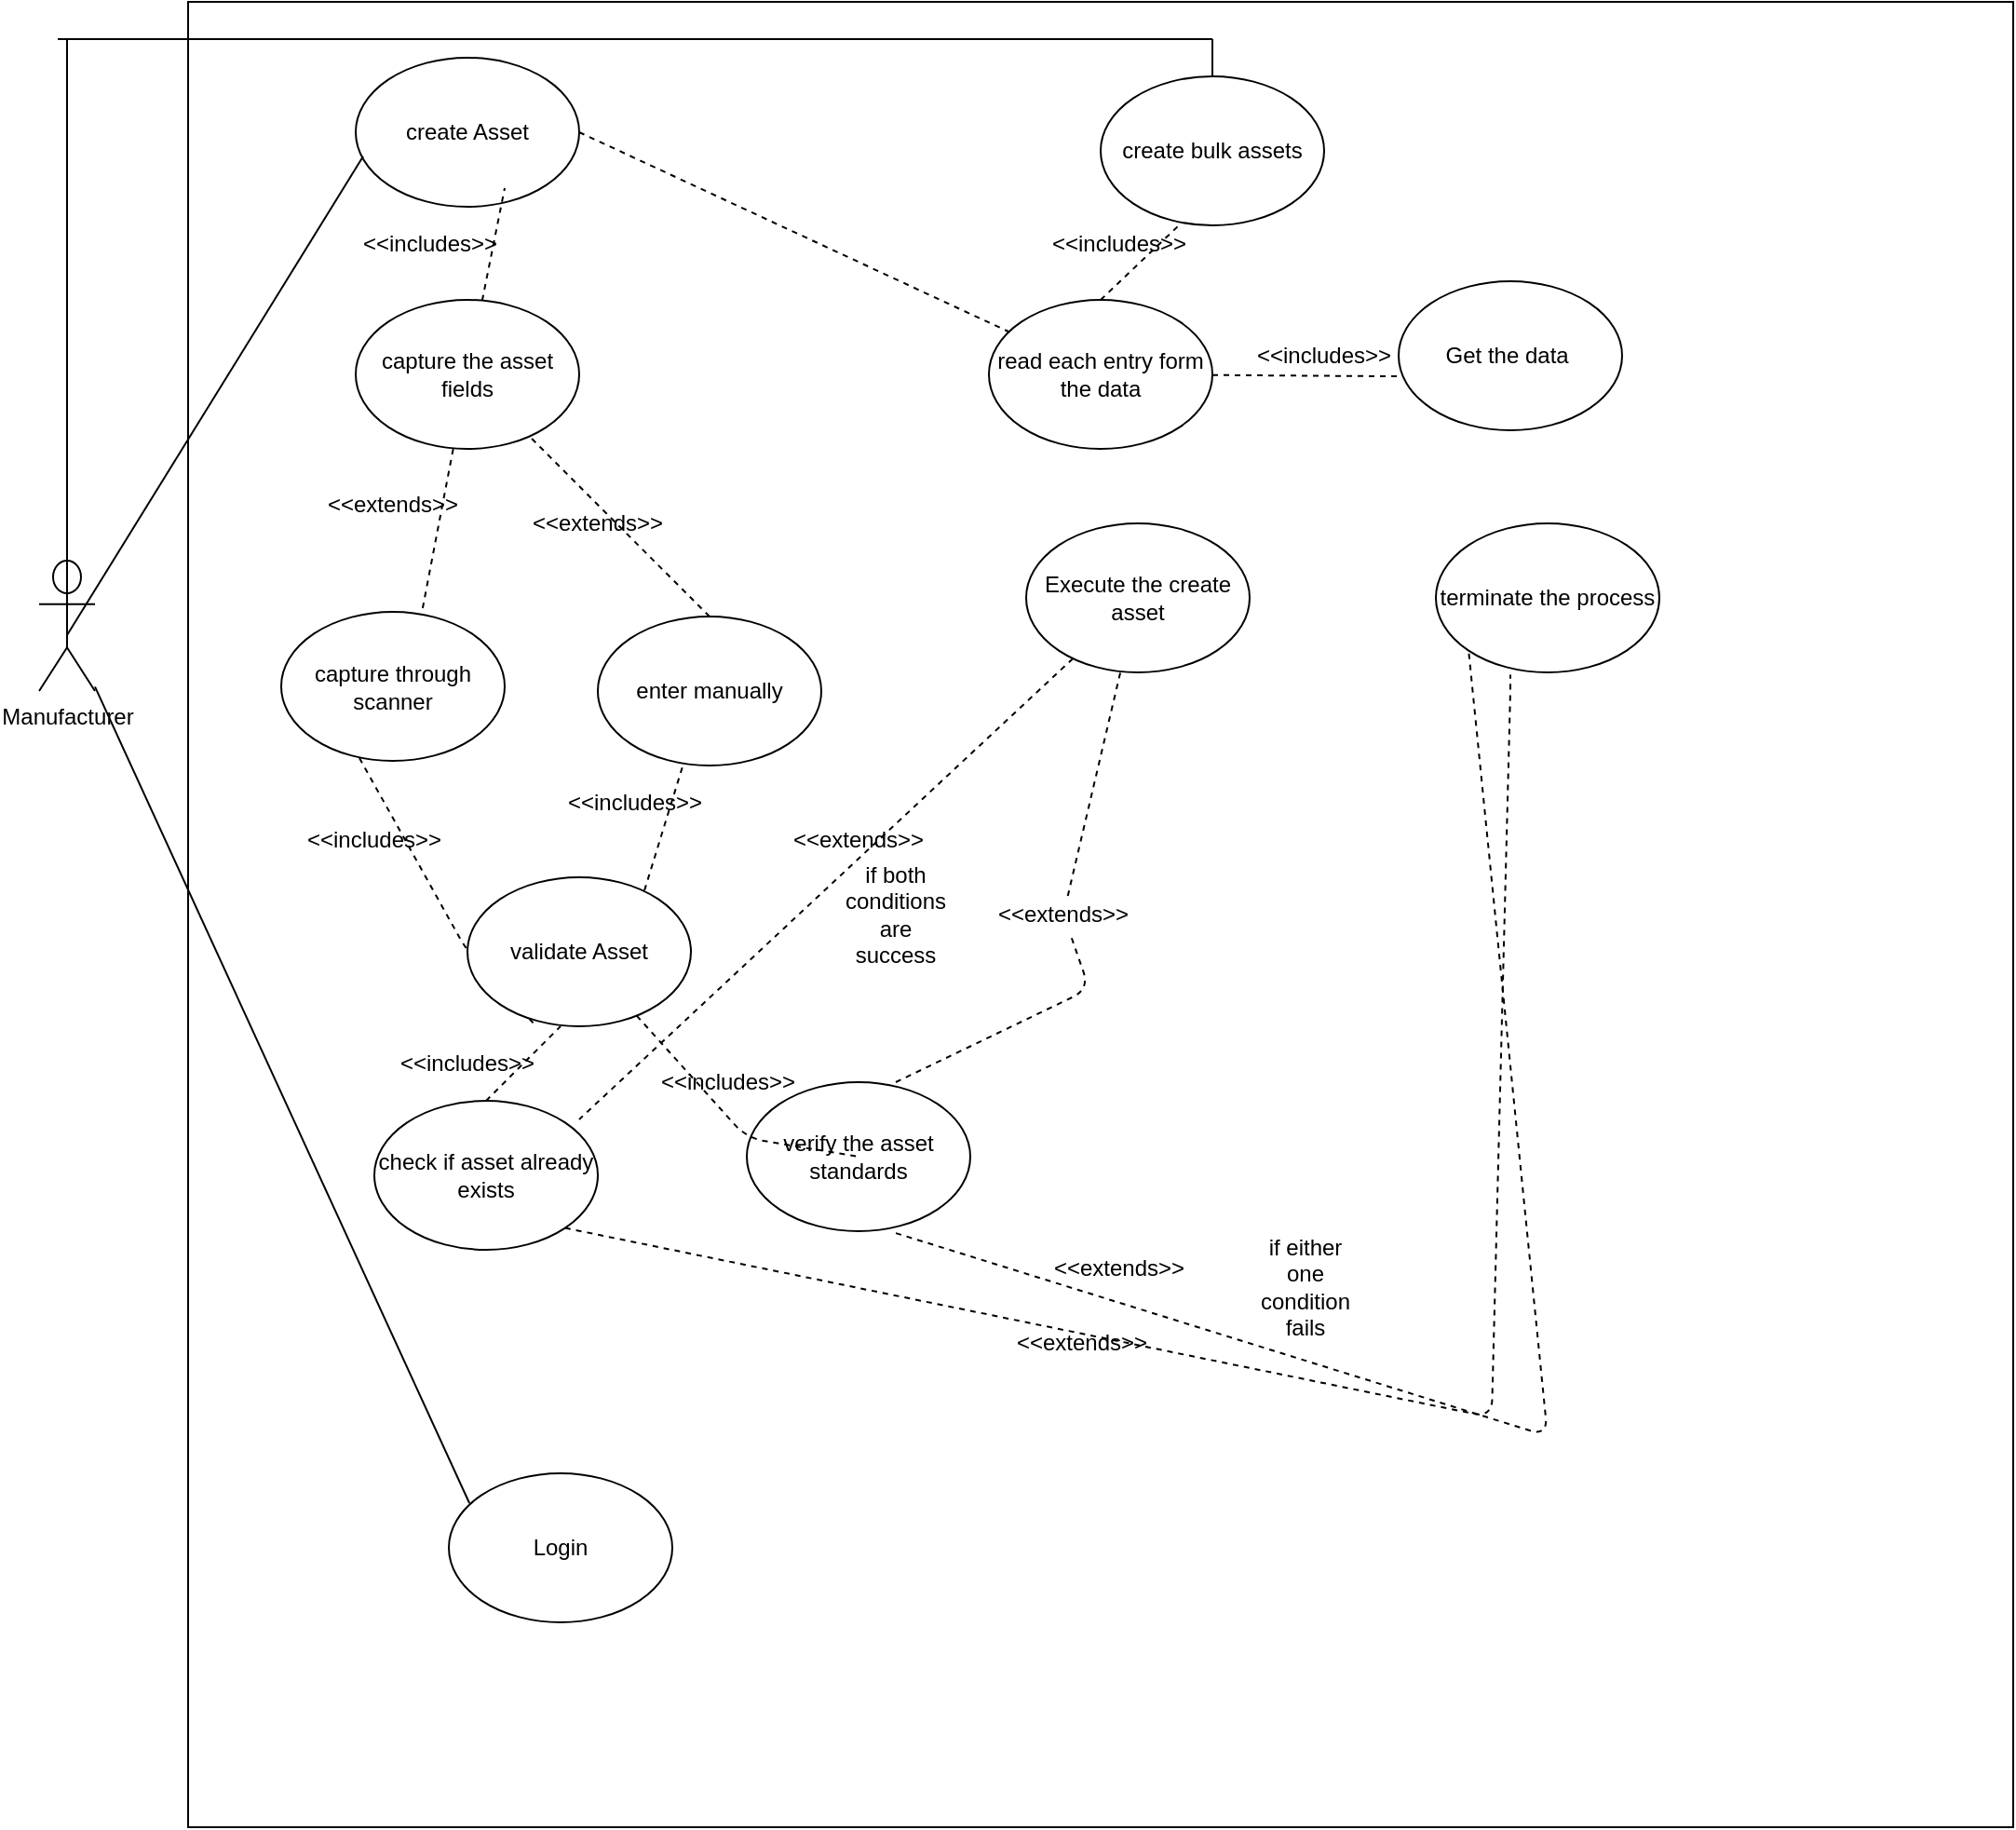 <mxfile version="11.2.1" type="device" pages="1"><diagram id="Il1Lc7DYw5DNh8polnAA" name="Page-1"><mxGraphModel dx="1355" dy="808" grid="1" gridSize="10" guides="1" tooltips="1" connect="1" arrows="1" fold="1" page="1" pageScale="1" pageWidth="850" pageHeight="1100" math="0" shadow="0"><root><mxCell id="0"/><mxCell id="1" parent="0"/><mxCell id="WBCUKQyD65QfUtzlDn2U-1" value="Manufacturer" style="shape=umlActor;verticalLabelPosition=bottom;labelBackgroundColor=#ffffff;verticalAlign=top;html=1;outlineConnect=0;" vertex="1" parent="1"><mxGeometry x="40" y="320" width="30" height="70" as="geometry"/></mxCell><mxCell id="WBCUKQyD65QfUtzlDn2U-4" value="" style="whiteSpace=wrap;html=1;aspect=fixed;" vertex="1" parent="1"><mxGeometry x="120" y="20" width="980" height="980" as="geometry"/></mxCell><mxCell id="WBCUKQyD65QfUtzlDn2U-7" value="create Asset" style="ellipse;whiteSpace=wrap;html=1;" vertex="1" parent="1"><mxGeometry x="210" y="50" width="120" height="80" as="geometry"/></mxCell><mxCell id="WBCUKQyD65QfUtzlDn2U-9" value="check if asset already exists" style="ellipse;whiteSpace=wrap;html=1;" vertex="1" parent="1"><mxGeometry x="220" y="610" width="120" height="80" as="geometry"/></mxCell><mxCell id="WBCUKQyD65QfUtzlDn2U-10" value="verify the asset standards" style="ellipse;whiteSpace=wrap;html=1;" vertex="1" parent="1"><mxGeometry x="420" y="600" width="120" height="80" as="geometry"/></mxCell><mxCell id="WBCUKQyD65QfUtzlDn2U-12" value="capture through scanner" style="ellipse;whiteSpace=wrap;html=1;" vertex="1" parent="1"><mxGeometry x="170" y="347.5" width="120" height="80" as="geometry"/></mxCell><mxCell id="WBCUKQyD65QfUtzlDn2U-13" value="enter manually" style="ellipse;whiteSpace=wrap;html=1;" vertex="1" parent="1"><mxGeometry x="340" y="350" width="120" height="80" as="geometry"/></mxCell><mxCell id="WBCUKQyD65QfUtzlDn2U-14" value="create bulk assets" style="ellipse;whiteSpace=wrap;html=1;" vertex="1" parent="1"><mxGeometry x="610" y="60" width="120" height="80" as="geometry"/></mxCell><mxCell id="WBCUKQyD65QfUtzlDn2U-15" value="read each entry form the data" style="ellipse;whiteSpace=wrap;html=1;" vertex="1" parent="1"><mxGeometry x="550" y="180" width="120" height="80" as="geometry"/></mxCell><mxCell id="WBCUKQyD65QfUtzlDn2U-17" value="" style="endArrow=none;dashed=1;html=1;" edge="1" parent="1" source="WBCUKQyD65QfUtzlDn2U-11"><mxGeometry width="50" height="50" relative="1" as="geometry"><mxPoint x="240" y="170" as="sourcePoint"/><mxPoint x="290" y="120" as="targetPoint"/></mxGeometry></mxCell><mxCell id="WBCUKQyD65QfUtzlDn2U-18" value="&amp;lt;&amp;lt;includes&amp;gt;&amp;gt;" style="text;html=1;strokeColor=none;fillColor=none;align=center;verticalAlign=middle;whiteSpace=wrap;rounded=0;" vertex="1" parent="1"><mxGeometry x="230" y="140" width="40" height="20" as="geometry"/></mxCell><mxCell id="WBCUKQyD65QfUtzlDn2U-26" value="" style="endArrow=none;dashed=1;html=1;entryX=0.308;entryY=1;entryDx=0;entryDy=0;entryPerimeter=0;exitX=0.35;exitY=0.981;exitDx=0;exitDy=0;exitPerimeter=0;" edge="1" parent="1" source="WBCUKQyD65QfUtzlDn2U-12" target="WBCUKQyD65QfUtzlDn2U-8"><mxGeometry width="50" height="50" relative="1" as="geometry"><mxPoint x="210" y="280" as="sourcePoint"/><mxPoint x="250" y="240" as="targetPoint"/><Array as="points"><mxPoint x="270" y="530"/></Array></mxGeometry></mxCell><mxCell id="WBCUKQyD65QfUtzlDn2U-29" value="" style="endArrow=none;dashed=1;html=1;entryX=0.35;entryY=1;entryDx=0;entryDy=0;entryPerimeter=0;" edge="1" parent="1" target="WBCUKQyD65QfUtzlDn2U-14"><mxGeometry width="50" height="50" relative="1" as="geometry"><mxPoint x="610" y="180" as="sourcePoint"/><mxPoint x="660" y="130" as="targetPoint"/></mxGeometry></mxCell><mxCell id="WBCUKQyD65QfUtzlDn2U-38" value="" style="endArrow=none;html=1;entryX=0.033;entryY=0.663;entryDx=0;entryDy=0;entryPerimeter=0;" edge="1" parent="1" target="WBCUKQyD65QfUtzlDn2U-7"><mxGeometry width="50" height="50" relative="1" as="geometry"><mxPoint x="55" y="360" as="sourcePoint"/><mxPoint x="105" y="280" as="targetPoint"/></mxGeometry></mxCell><mxCell id="WBCUKQyD65QfUtzlDn2U-41" value="" style="endArrow=none;html=1;exitX=0.5;exitY=0.5;exitDx=0;exitDy=0;exitPerimeter=0;" edge="1" parent="1" source="WBCUKQyD65QfUtzlDn2U-1"><mxGeometry width="50" height="50" relative="1" as="geometry"><mxPoint x="60" y="360" as="sourcePoint"/><mxPoint x="55" y="40" as="targetPoint"/></mxGeometry></mxCell><mxCell id="WBCUKQyD65QfUtzlDn2U-42" value="" style="endArrow=none;html=1;" edge="1" parent="1"><mxGeometry width="50" height="50" relative="1" as="geometry"><mxPoint x="50" y="40" as="sourcePoint"/><mxPoint x="670" y="40" as="targetPoint"/></mxGeometry></mxCell><mxCell id="WBCUKQyD65QfUtzlDn2U-43" value="" style="endArrow=none;html=1;" edge="1" parent="1" source="WBCUKQyD65QfUtzlDn2U-14"><mxGeometry width="50" height="50" relative="1" as="geometry"><mxPoint x="645" y="70" as="sourcePoint"/><mxPoint x="670" y="40" as="targetPoint"/></mxGeometry></mxCell><mxCell id="WBCUKQyD65QfUtzlDn2U-46" value="" style="endArrow=none;dashed=1;html=1;exitX=1;exitY=0.5;exitDx=0;exitDy=0;" edge="1" parent="1" source="WBCUKQyD65QfUtzlDn2U-7" target="WBCUKQyD65QfUtzlDn2U-15"><mxGeometry width="50" height="50" relative="1" as="geometry"><mxPoint x="30" y="1540" as="sourcePoint"/><mxPoint x="80" y="1490" as="targetPoint"/></mxGeometry></mxCell><mxCell id="WBCUKQyD65QfUtzlDn2U-48" value="" style="endArrow=none;dashed=1;html=1;exitX=0.5;exitY=0;exitDx=0;exitDy=0;" edge="1" parent="1" source="WBCUKQyD65QfUtzlDn2U-13" target="WBCUKQyD65QfUtzlDn2U-11"><mxGeometry width="50" height="50" relative="1" as="geometry"><mxPoint x="330" y="505" as="sourcePoint"/><mxPoint x="380" y="455" as="targetPoint"/></mxGeometry></mxCell><mxCell id="WBCUKQyD65QfUtzlDn2U-49" value="" style="endArrow=none;dashed=1;html=1;entryX=0.383;entryY=0.988;entryDx=0;entryDy=0;entryPerimeter=0;exitX=0.792;exitY=0.088;exitDx=0;exitDy=0;exitPerimeter=0;" edge="1" parent="1" source="WBCUKQyD65QfUtzlDn2U-8" target="WBCUKQyD65QfUtzlDn2U-13"><mxGeometry width="50" height="50" relative="1" as="geometry"><mxPoint x="675.699" y="707.181" as="sourcePoint"/><mxPoint x="190" y="740" as="targetPoint"/></mxGeometry></mxCell><mxCell id="WBCUKQyD65QfUtzlDn2U-50" value="Execute the create asset" style="ellipse;whiteSpace=wrap;html=1;" vertex="1" parent="1"><mxGeometry x="570" y="300" width="120" height="80" as="geometry"/></mxCell><mxCell id="WBCUKQyD65QfUtzlDn2U-51" value="terminate the process" style="ellipse;whiteSpace=wrap;html=1;" vertex="1" parent="1"><mxGeometry x="790" y="300" width="120" height="80" as="geometry"/></mxCell><mxCell id="WBCUKQyD65QfUtzlDn2U-52" value="" style="endArrow=none;dashed=1;html=1;" edge="1" parent="1" source="WBCUKQyD65QfUtzlDn2U-86" target="WBCUKQyD65QfUtzlDn2U-50"><mxGeometry width="50" height="50" relative="1" as="geometry"><mxPoint x="500" y="600" as="sourcePoint"/><mxPoint x="460" y="600" as="targetPoint"/><Array as="points"/></mxGeometry></mxCell><mxCell id="WBCUKQyD65QfUtzlDn2U-54" value="" style="endArrow=none;dashed=1;html=1;" edge="1" parent="1" source="WBCUKQyD65QfUtzlDn2U-8" target="WBCUKQyD65QfUtzlDn2U-10"><mxGeometry width="50" height="50" relative="1" as="geometry"><mxPoint x="401" y="370" as="sourcePoint"/><mxPoint x="460" y="315" as="targetPoint"/><Array as="points"><mxPoint x="420" y="630"/><mxPoint x="480" y="640"/></Array></mxGeometry></mxCell><mxCell id="WBCUKQyD65QfUtzlDn2U-56" value="" style="endArrow=none;dashed=1;html=1;exitX=1;exitY=1;exitDx=0;exitDy=0;" edge="1" parent="1" source="WBCUKQyD65QfUtzlDn2U-9"><mxGeometry width="50" height="50" relative="1" as="geometry"><mxPoint x="640" y="770" as="sourcePoint"/><mxPoint x="830" y="390" as="targetPoint"/><Array as="points"><mxPoint x="820" y="780"/><mxPoint x="830" y="390"/><mxPoint x="830" y="380"/></Array></mxGeometry></mxCell><mxCell id="WBCUKQyD65QfUtzlDn2U-57" value="" style="endArrow=none;dashed=1;html=1;exitX=0.667;exitY=1.013;exitDx=0;exitDy=0;exitPerimeter=0;entryX=0;entryY=1;entryDx=0;entryDy=0;" edge="1" parent="1" source="WBCUKQyD65QfUtzlDn2U-10" target="WBCUKQyD65QfUtzlDn2U-51"><mxGeometry width="50" height="50" relative="1" as="geometry"><mxPoint x="600" y="560" as="sourcePoint"/><mxPoint x="810" y="380" as="targetPoint"/><Array as="points"><mxPoint x="850" y="790"/></Array></mxGeometry></mxCell><mxCell id="WBCUKQyD65QfUtzlDn2U-60" value="Login" style="ellipse;whiteSpace=wrap;html=1;" vertex="1" parent="1"><mxGeometry x="260" y="810" width="120" height="80" as="geometry"/></mxCell><mxCell id="WBCUKQyD65QfUtzlDn2U-61" value="" style="endArrow=none;html=1;exitX=0.092;exitY=0.2;exitDx=0;exitDy=0;exitPerimeter=0;" edge="1" parent="1" source="WBCUKQyD65QfUtzlDn2U-60" target="WBCUKQyD65QfUtzlDn2U-1"><mxGeometry width="50" height="50" relative="1" as="geometry"><mxPoint x="15" y="400" as="sourcePoint"/><mxPoint x="60" y="360" as="targetPoint"/></mxGeometry></mxCell><mxCell id="WBCUKQyD65QfUtzlDn2U-63" value="Get the data&amp;nbsp;" style="ellipse;whiteSpace=wrap;html=1;" vertex="1" parent="1"><mxGeometry x="770" y="170" width="120" height="80" as="geometry"/></mxCell><mxCell id="WBCUKQyD65QfUtzlDn2U-64" value="" style="endArrow=none;dashed=1;html=1;entryX=-0.008;entryY=0.638;entryDx=0;entryDy=0;entryPerimeter=0;" edge="1" parent="1" source="WBCUKQyD65QfUtzlDn2U-15" target="WBCUKQyD65QfUtzlDn2U-63"><mxGeometry width="50" height="50" relative="1" as="geometry"><mxPoint x="730" y="235" as="sourcePoint"/><mxPoint x="780" y="185" as="targetPoint"/></mxGeometry></mxCell><mxCell id="WBCUKQyD65QfUtzlDn2U-11" value="capture the asset fields" style="ellipse;whiteSpace=wrap;html=1;" vertex="1" parent="1"><mxGeometry x="210" y="180" width="120" height="80" as="geometry"/></mxCell><mxCell id="WBCUKQyD65QfUtzlDn2U-65" value="" style="endArrow=none;dashed=1;html=1;exitX=0.633;exitY=-0.025;exitDx=0;exitDy=0;exitPerimeter=0;" edge="1" parent="1" source="WBCUKQyD65QfUtzlDn2U-12" target="WBCUKQyD65QfUtzlDn2U-11"><mxGeometry width="50" height="50" relative="1" as="geometry"><mxPoint x="355.96" y="598" as="sourcePoint"/><mxPoint x="270" y="460" as="targetPoint"/></mxGeometry></mxCell><mxCell id="WBCUKQyD65QfUtzlDn2U-8" value="validate Asset" style="ellipse;whiteSpace=wrap;html=1;" vertex="1" parent="1"><mxGeometry x="270" y="490" width="120" height="80" as="geometry"/></mxCell><mxCell id="WBCUKQyD65QfUtzlDn2U-66" value="" style="endArrow=none;dashed=1;html=1;" edge="1" parent="1" source="WBCUKQyD65QfUtzlDn2U-50"><mxGeometry width="50" height="50" relative="1" as="geometry"><mxPoint x="602.151" y="375.43" as="sourcePoint"/><mxPoint x="330" y="620" as="targetPoint"/></mxGeometry></mxCell><mxCell id="WBCUKQyD65QfUtzlDn2U-70" value="" style="endArrow=none;dashed=1;html=1;" edge="1" parent="1"><mxGeometry width="50" height="50" relative="1" as="geometry"><mxPoint x="280" y="610" as="sourcePoint"/><mxPoint x="320" y="570" as="targetPoint"/></mxGeometry></mxCell><mxCell id="WBCUKQyD65QfUtzlDn2U-76" value="&amp;lt;&amp;lt;extends&amp;gt;&amp;gt;" style="text;html=1;strokeColor=none;fillColor=none;align=center;verticalAlign=middle;whiteSpace=wrap;rounded=0;" vertex="1" parent="1"><mxGeometry x="320" y="290" width="40" height="20" as="geometry"/></mxCell><mxCell id="WBCUKQyD65QfUtzlDn2U-77" value="&amp;lt;&amp;lt;extends&amp;gt;&amp;gt;" style="text;html=1;strokeColor=none;fillColor=none;align=center;verticalAlign=middle;whiteSpace=wrap;rounded=0;" vertex="1" parent="1"><mxGeometry x="210" y="280" width="40" height="20" as="geometry"/></mxCell><mxCell id="WBCUKQyD65QfUtzlDn2U-79" value="&amp;lt;&amp;lt;includes&amp;gt;&amp;gt;" style="text;html=1;strokeColor=none;fillColor=none;align=center;verticalAlign=middle;whiteSpace=wrap;rounded=0;" vertex="1" parent="1"><mxGeometry x="200" y="460" width="40" height="20" as="geometry"/></mxCell><mxCell id="WBCUKQyD65QfUtzlDn2U-80" value="&amp;lt;&amp;lt;includes&amp;gt;&amp;gt;" style="text;html=1;strokeColor=none;fillColor=none;align=center;verticalAlign=middle;whiteSpace=wrap;rounded=0;" vertex="1" parent="1"><mxGeometry x="340" y="440" width="40" height="20" as="geometry"/></mxCell><mxCell id="WBCUKQyD65QfUtzlDn2U-81" value="&amp;lt;&amp;lt;includes&amp;gt;&amp;gt;" style="text;html=1;strokeColor=none;fillColor=none;align=center;verticalAlign=middle;whiteSpace=wrap;rounded=0;" vertex="1" parent="1"><mxGeometry x="250" y="580" width="40" height="20" as="geometry"/></mxCell><mxCell id="WBCUKQyD65QfUtzlDn2U-84" value="&amp;lt;&amp;lt;includes&amp;gt;&amp;gt;" style="text;html=1;strokeColor=none;fillColor=none;align=center;verticalAlign=middle;whiteSpace=wrap;rounded=0;" vertex="1" parent="1"><mxGeometry x="390" y="590" width="40" height="20" as="geometry"/></mxCell><mxCell id="WBCUKQyD65QfUtzlDn2U-85" value="&amp;lt;&amp;lt;extends&amp;gt;&amp;gt;" style="text;html=1;strokeColor=none;fillColor=none;align=center;verticalAlign=middle;whiteSpace=wrap;rounded=0;" vertex="1" parent="1"><mxGeometry x="460" y="460" width="40" height="20" as="geometry"/></mxCell><mxCell id="WBCUKQyD65QfUtzlDn2U-86" value="&amp;lt;&amp;lt;extends&amp;gt;&amp;gt;" style="text;html=1;strokeColor=none;fillColor=none;align=center;verticalAlign=middle;whiteSpace=wrap;rounded=0;" vertex="1" parent="1"><mxGeometry x="570" y="500" width="40" height="20" as="geometry"/></mxCell><mxCell id="WBCUKQyD65QfUtzlDn2U-87" value="" style="endArrow=none;dashed=1;html=1;" edge="1" parent="1" target="WBCUKQyD65QfUtzlDn2U-86"><mxGeometry width="50" height="50" relative="1" as="geometry"><mxPoint x="500" y="600" as="sourcePoint"/><mxPoint x="625.064" y="379.864" as="targetPoint"/><Array as="points"><mxPoint x="604" y="550"/></Array></mxGeometry></mxCell><mxCell id="WBCUKQyD65QfUtzlDn2U-88" value="if both conditions are success" style="text;html=1;strokeColor=none;fillColor=none;align=center;verticalAlign=middle;whiteSpace=wrap;rounded=0;" vertex="1" parent="1"><mxGeometry x="480" y="500" width="40" height="20" as="geometry"/></mxCell><mxCell id="WBCUKQyD65QfUtzlDn2U-89" value="if either one condition fails" style="text;html=1;strokeColor=none;fillColor=none;align=center;verticalAlign=middle;whiteSpace=wrap;rounded=0;" vertex="1" parent="1"><mxGeometry x="700" y="700" width="40" height="20" as="geometry"/></mxCell><mxCell id="WBCUKQyD65QfUtzlDn2U-90" value="&amp;lt;&amp;lt;extends&amp;gt;&amp;gt;" style="text;html=1;strokeColor=none;fillColor=none;align=center;verticalAlign=middle;whiteSpace=wrap;rounded=0;" vertex="1" parent="1"><mxGeometry x="600" y="690" width="40" height="20" as="geometry"/></mxCell><mxCell id="WBCUKQyD65QfUtzlDn2U-91" value="&amp;lt;&amp;lt;extends&amp;gt;&amp;gt;" style="text;html=1;strokeColor=none;fillColor=none;align=center;verticalAlign=middle;whiteSpace=wrap;rounded=0;" vertex="1" parent="1"><mxGeometry x="580" y="730" width="40" height="20" as="geometry"/></mxCell><mxCell id="WBCUKQyD65QfUtzlDn2U-92" value="&amp;lt;&amp;lt;includes&amp;gt;&amp;gt;" style="text;html=1;strokeColor=none;fillColor=none;align=center;verticalAlign=middle;whiteSpace=wrap;rounded=0;" vertex="1" parent="1"><mxGeometry x="600" y="140" width="40" height="20" as="geometry"/></mxCell><mxCell id="WBCUKQyD65QfUtzlDn2U-93" value="&amp;lt;&amp;lt;includes&amp;gt;&amp;gt;" style="text;html=1;strokeColor=none;fillColor=none;align=center;verticalAlign=middle;whiteSpace=wrap;rounded=0;" vertex="1" parent="1"><mxGeometry x="710" y="200" width="40" height="20" as="geometry"/></mxCell></root></mxGraphModel></diagram></mxfile>